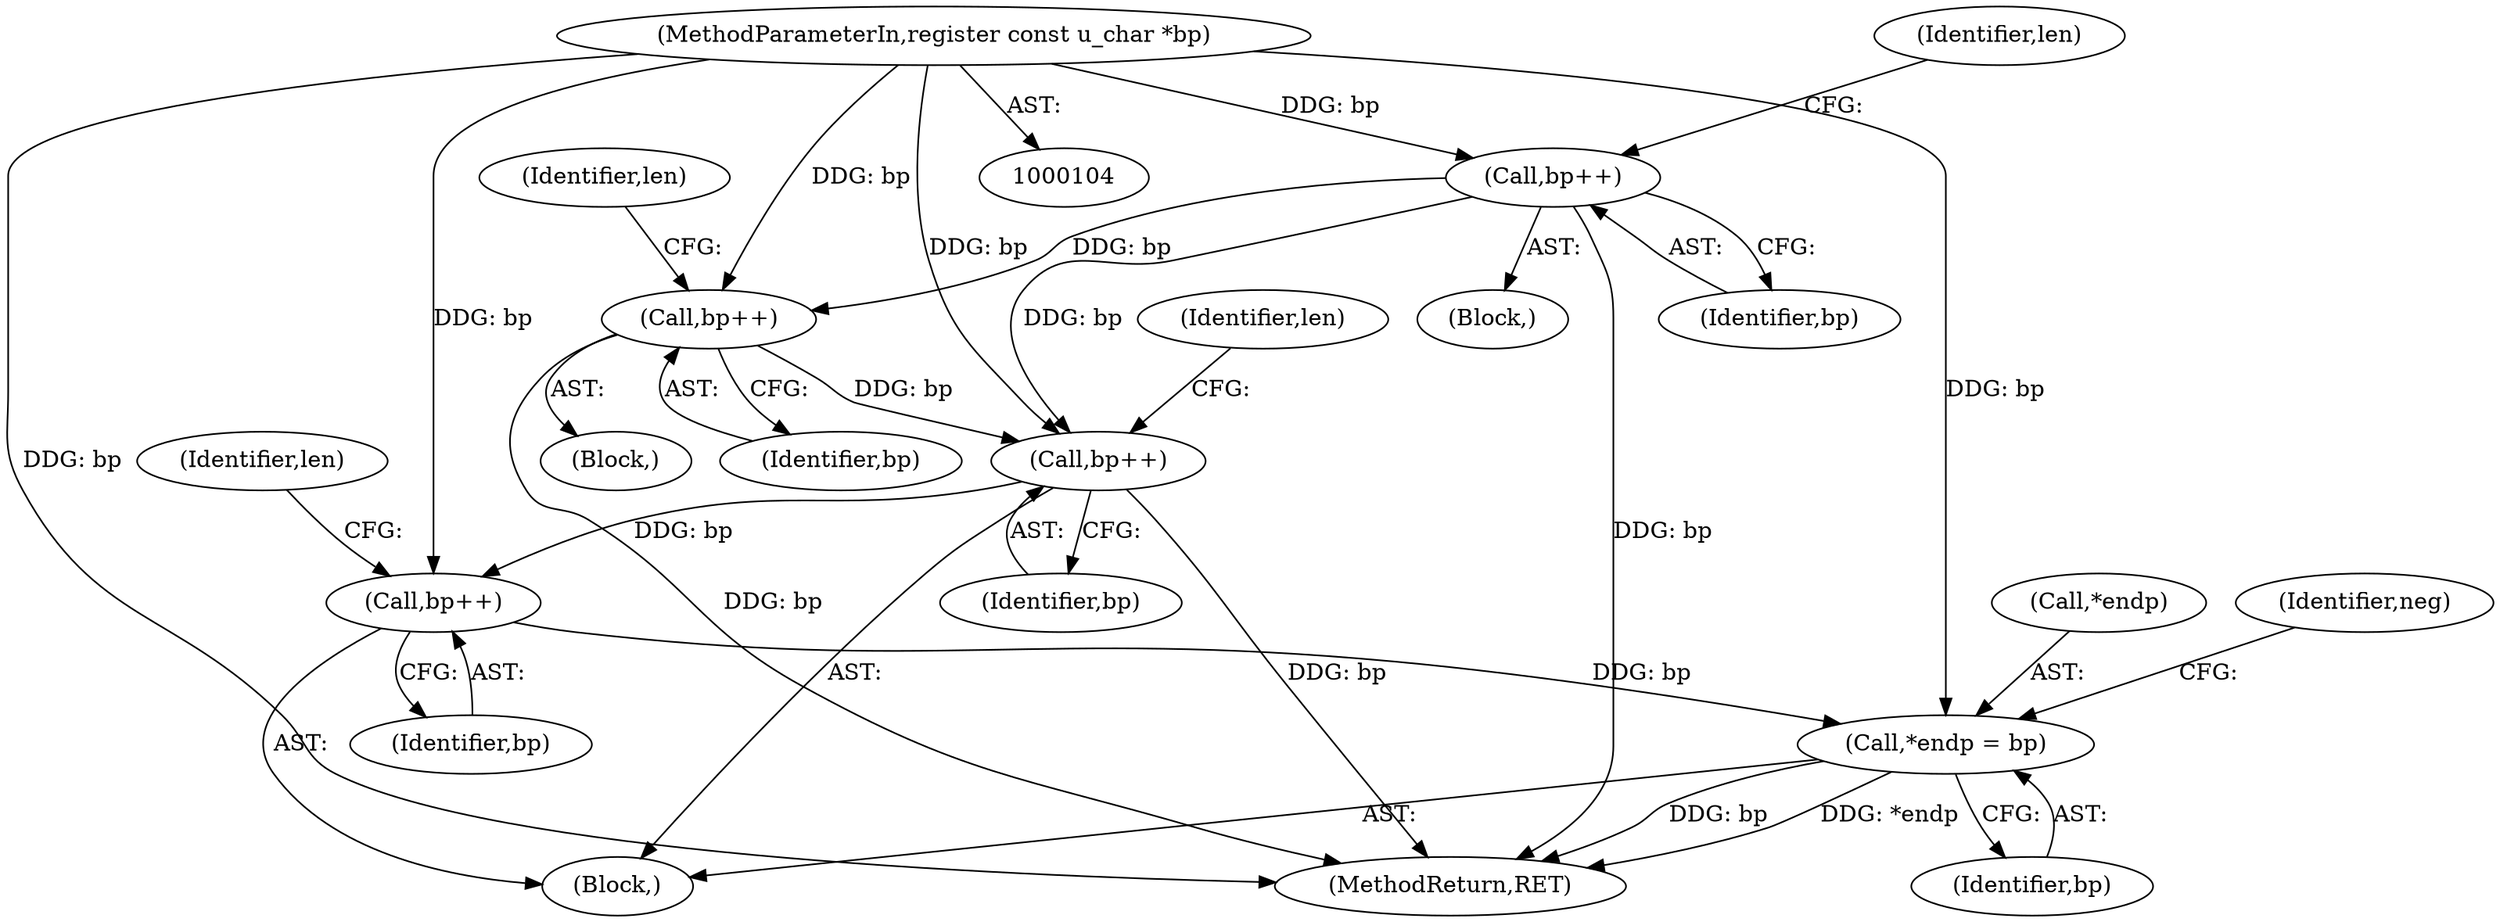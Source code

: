 digraph "0_tcpdump_db24063b01cba8e9d4d88b7d8ac70c9000c104e4@pointer" {
"1000138" [label="(Call,bp++)"];
"1000106" [label="(MethodParameterIn,register const u_char *bp)"];
"1000213" [label="(Call,bp++)"];
"1000238" [label="(Call,bp++)"];
"1000256" [label="(Call,bp++)"];
"1000260" [label="(Call,*endp = bp)"];
"1000263" [label="(Identifier,bp)"];
"1000239" [label="(Identifier,bp)"];
"1000241" [label="(Identifier,len)"];
"1000138" [label="(Call,bp++)"];
"1000109" [label="(Block,)"];
"1000261" [label="(Call,*endp)"];
"1000214" [label="(Identifier,bp)"];
"1000257" [label="(Identifier,bp)"];
"1000134" [label="(Block,)"];
"1000294" [label="(MethodReturn,RET)"];
"1000141" [label="(Identifier,len)"];
"1000256" [label="(Call,bp++)"];
"1000259" [label="(Identifier,len)"];
"1000139" [label="(Identifier,bp)"];
"1000106" [label="(MethodParameterIn,register const u_char *bp)"];
"1000265" [label="(Identifier,neg)"];
"1000216" [label="(Identifier,len)"];
"1000149" [label="(Block,)"];
"1000260" [label="(Call,*endp = bp)"];
"1000213" [label="(Call,bp++)"];
"1000238" [label="(Call,bp++)"];
"1000138" -> "1000134"  [label="AST: "];
"1000138" -> "1000139"  [label="CFG: "];
"1000139" -> "1000138"  [label="AST: "];
"1000141" -> "1000138"  [label="CFG: "];
"1000138" -> "1000294"  [label="DDG: bp"];
"1000106" -> "1000138"  [label="DDG: bp"];
"1000138" -> "1000213"  [label="DDG: bp"];
"1000138" -> "1000238"  [label="DDG: bp"];
"1000106" -> "1000104"  [label="AST: "];
"1000106" -> "1000294"  [label="DDG: bp"];
"1000106" -> "1000213"  [label="DDG: bp"];
"1000106" -> "1000238"  [label="DDG: bp"];
"1000106" -> "1000256"  [label="DDG: bp"];
"1000106" -> "1000260"  [label="DDG: bp"];
"1000213" -> "1000149"  [label="AST: "];
"1000213" -> "1000214"  [label="CFG: "];
"1000214" -> "1000213"  [label="AST: "];
"1000216" -> "1000213"  [label="CFG: "];
"1000213" -> "1000294"  [label="DDG: bp"];
"1000213" -> "1000238"  [label="DDG: bp"];
"1000238" -> "1000109"  [label="AST: "];
"1000238" -> "1000239"  [label="CFG: "];
"1000239" -> "1000238"  [label="AST: "];
"1000241" -> "1000238"  [label="CFG: "];
"1000238" -> "1000294"  [label="DDG: bp"];
"1000238" -> "1000256"  [label="DDG: bp"];
"1000256" -> "1000109"  [label="AST: "];
"1000256" -> "1000257"  [label="CFG: "];
"1000257" -> "1000256"  [label="AST: "];
"1000259" -> "1000256"  [label="CFG: "];
"1000256" -> "1000260"  [label="DDG: bp"];
"1000260" -> "1000109"  [label="AST: "];
"1000260" -> "1000263"  [label="CFG: "];
"1000261" -> "1000260"  [label="AST: "];
"1000263" -> "1000260"  [label="AST: "];
"1000265" -> "1000260"  [label="CFG: "];
"1000260" -> "1000294"  [label="DDG: bp"];
"1000260" -> "1000294"  [label="DDG: *endp"];
}
